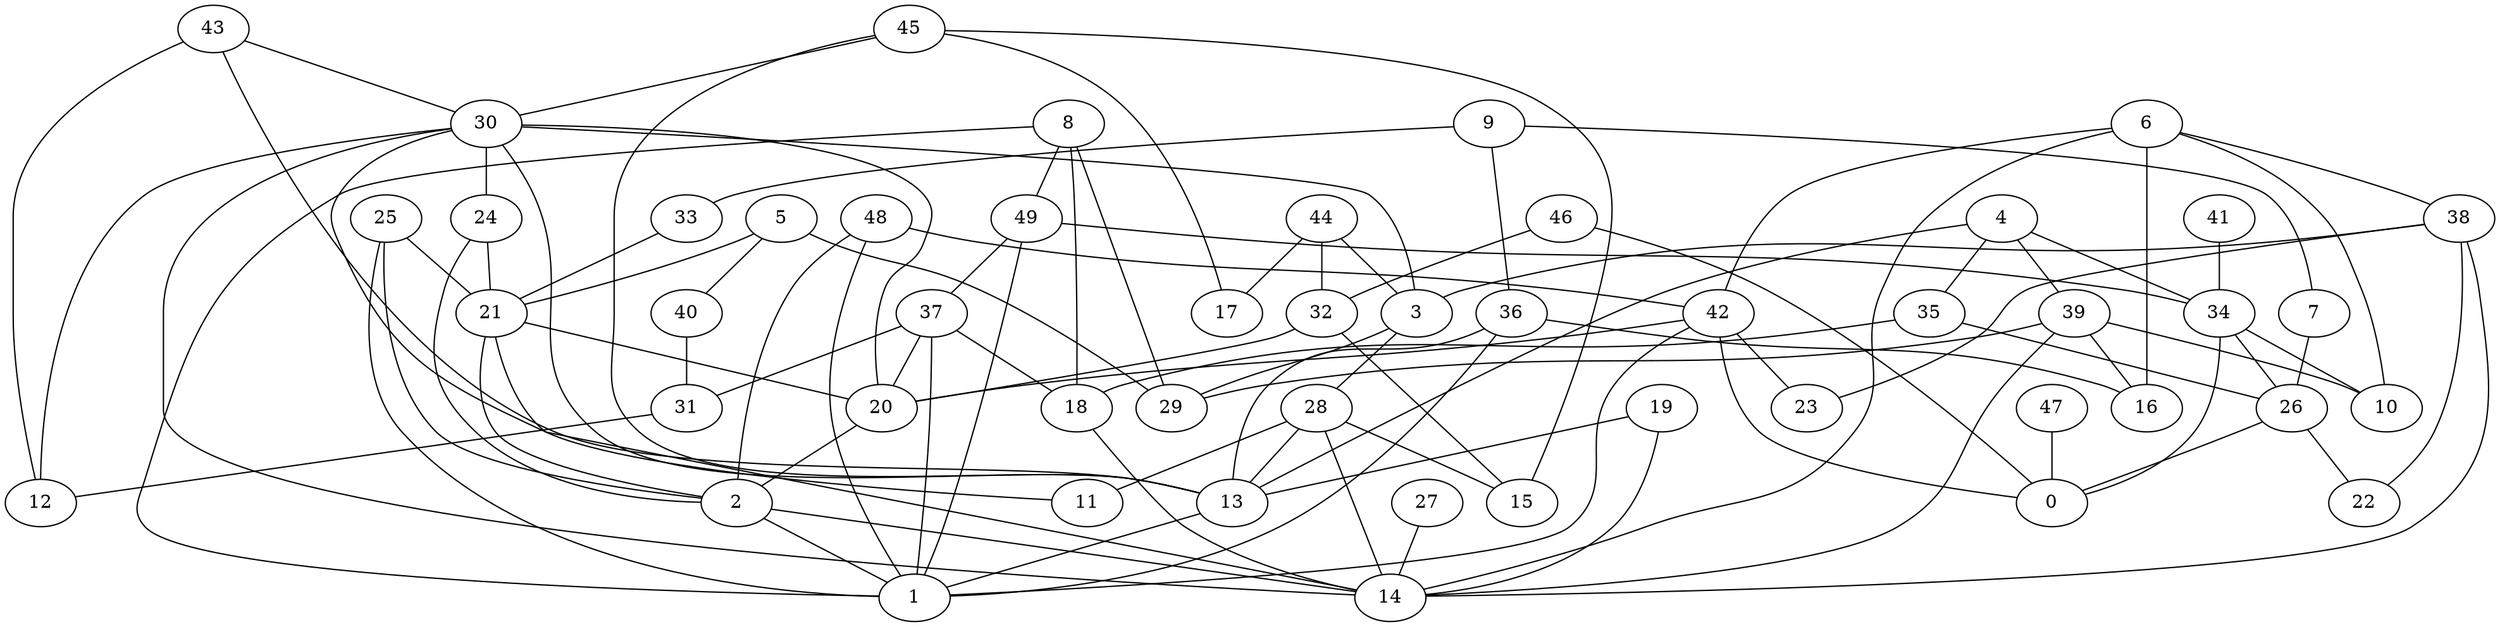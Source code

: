 digraph GG_graph {

subgraph G_graph {
edge [color = black]
"43" -> "13" [dir = none]
"9" -> "7" [dir = none]
"9" -> "33" [dir = none]
"8" -> "29" [dir = none]
"37" -> "18" [dir = none]
"37" -> "1" [dir = none]
"47" -> "0" [dir = none]
"19" -> "14" [dir = none]
"28" -> "13" [dir = none]
"41" -> "34" [dir = none]
"46" -> "32" [dir = none]
"33" -> "21" [dir = none]
"5" -> "40" [dir = none]
"5" -> "29" [dir = none]
"5" -> "21" [dir = none]
"35" -> "18" [dir = none]
"27" -> "14" [dir = none]
"32" -> "15" [dir = none]
"32" -> "20" [dir = none]
"25" -> "21" [dir = none]
"38" -> "22" [dir = none]
"38" -> "14" [dir = none]
"24" -> "2" [dir = none]
"24" -> "21" [dir = none]
"39" -> "10" [dir = none]
"39" -> "14" [dir = none]
"34" -> "26" [dir = none]
"48" -> "1" [dir = none]
"21" -> "14" [dir = none]
"45" -> "13" [dir = none]
"30" -> "11" [dir = none]
"30" -> "12" [dir = none]
"30" -> "20" [dir = none]
"30" -> "14" [dir = none]
"6" -> "14" [dir = none]
"36" -> "16" [dir = none]
"36" -> "13" [dir = none]
"36" -> "1" [dir = none]
"42" -> "23" [dir = none]
"42" -> "0" [dir = none]
"42" -> "1" [dir = none]
"42" -> "20" [dir = none]
"49" -> "1" [dir = none]
"4" -> "34" [dir = none]
"4" -> "13" [dir = none]
"44" -> "17" [dir = none]
"44" -> "3" [dir = none]
"44" -> "32" [dir = none]
"31" -> "12" [dir = none]
"45" -> "17" [dir = none]
"21" -> "2" [dir = none]
"19" -> "13" [dir = none]
"6" -> "10" [dir = none]
"46" -> "0" [dir = none]
"43" -> "12" [dir = none]
"4" -> "39" [dir = none]
"6" -> "42" [dir = none]
"2" -> "1" [dir = none]
"8" -> "49" [dir = none]
"8" -> "1" [dir = none]
"48" -> "42" [dir = none]
"35" -> "26" [dir = none]
"34" -> "0" [dir = none]
"37" -> "20" [dir = none]
"43" -> "30" [dir = none]
"21" -> "20" [dir = none]
"45" -> "15" [dir = none]
"28" -> "15" [dir = none]
"2" -> "14" [dir = none]
"7" -> "26" [dir = none]
"39" -> "29" [dir = none]
"13" -> "1" [dir = none]
"38" -> "23" [dir = none]
"40" -> "31" [dir = none]
"37" -> "31" [dir = none]
"38" -> "3" [dir = none]
"48" -> "2" [dir = none]
"26" -> "22" [dir = none]
"30" -> "24" [dir = none]
"8" -> "18" [dir = none]
"4" -> "35" [dir = none]
"49" -> "34" [dir = none]
"45" -> "30" [dir = none]
"25" -> "2" [dir = none]
"26" -> "0" [dir = none]
"30" -> "13" [dir = none]
"18" -> "14" [dir = none]
"28" -> "11" [dir = none]
"6" -> "16" [dir = none]
"6" -> "38" [dir = none]
"28" -> "14" [dir = none]
"9" -> "36" [dir = none]
"39" -> "16" [dir = none]
"3" -> "28" [dir = none]
"20" -> "2" [dir = none]
"49" -> "37" [dir = none]
"30" -> "3" [dir = none]
"3" -> "29" [dir = none]
"34" -> "10" [dir = none]
"25" -> "1" [dir = none]
}

}
